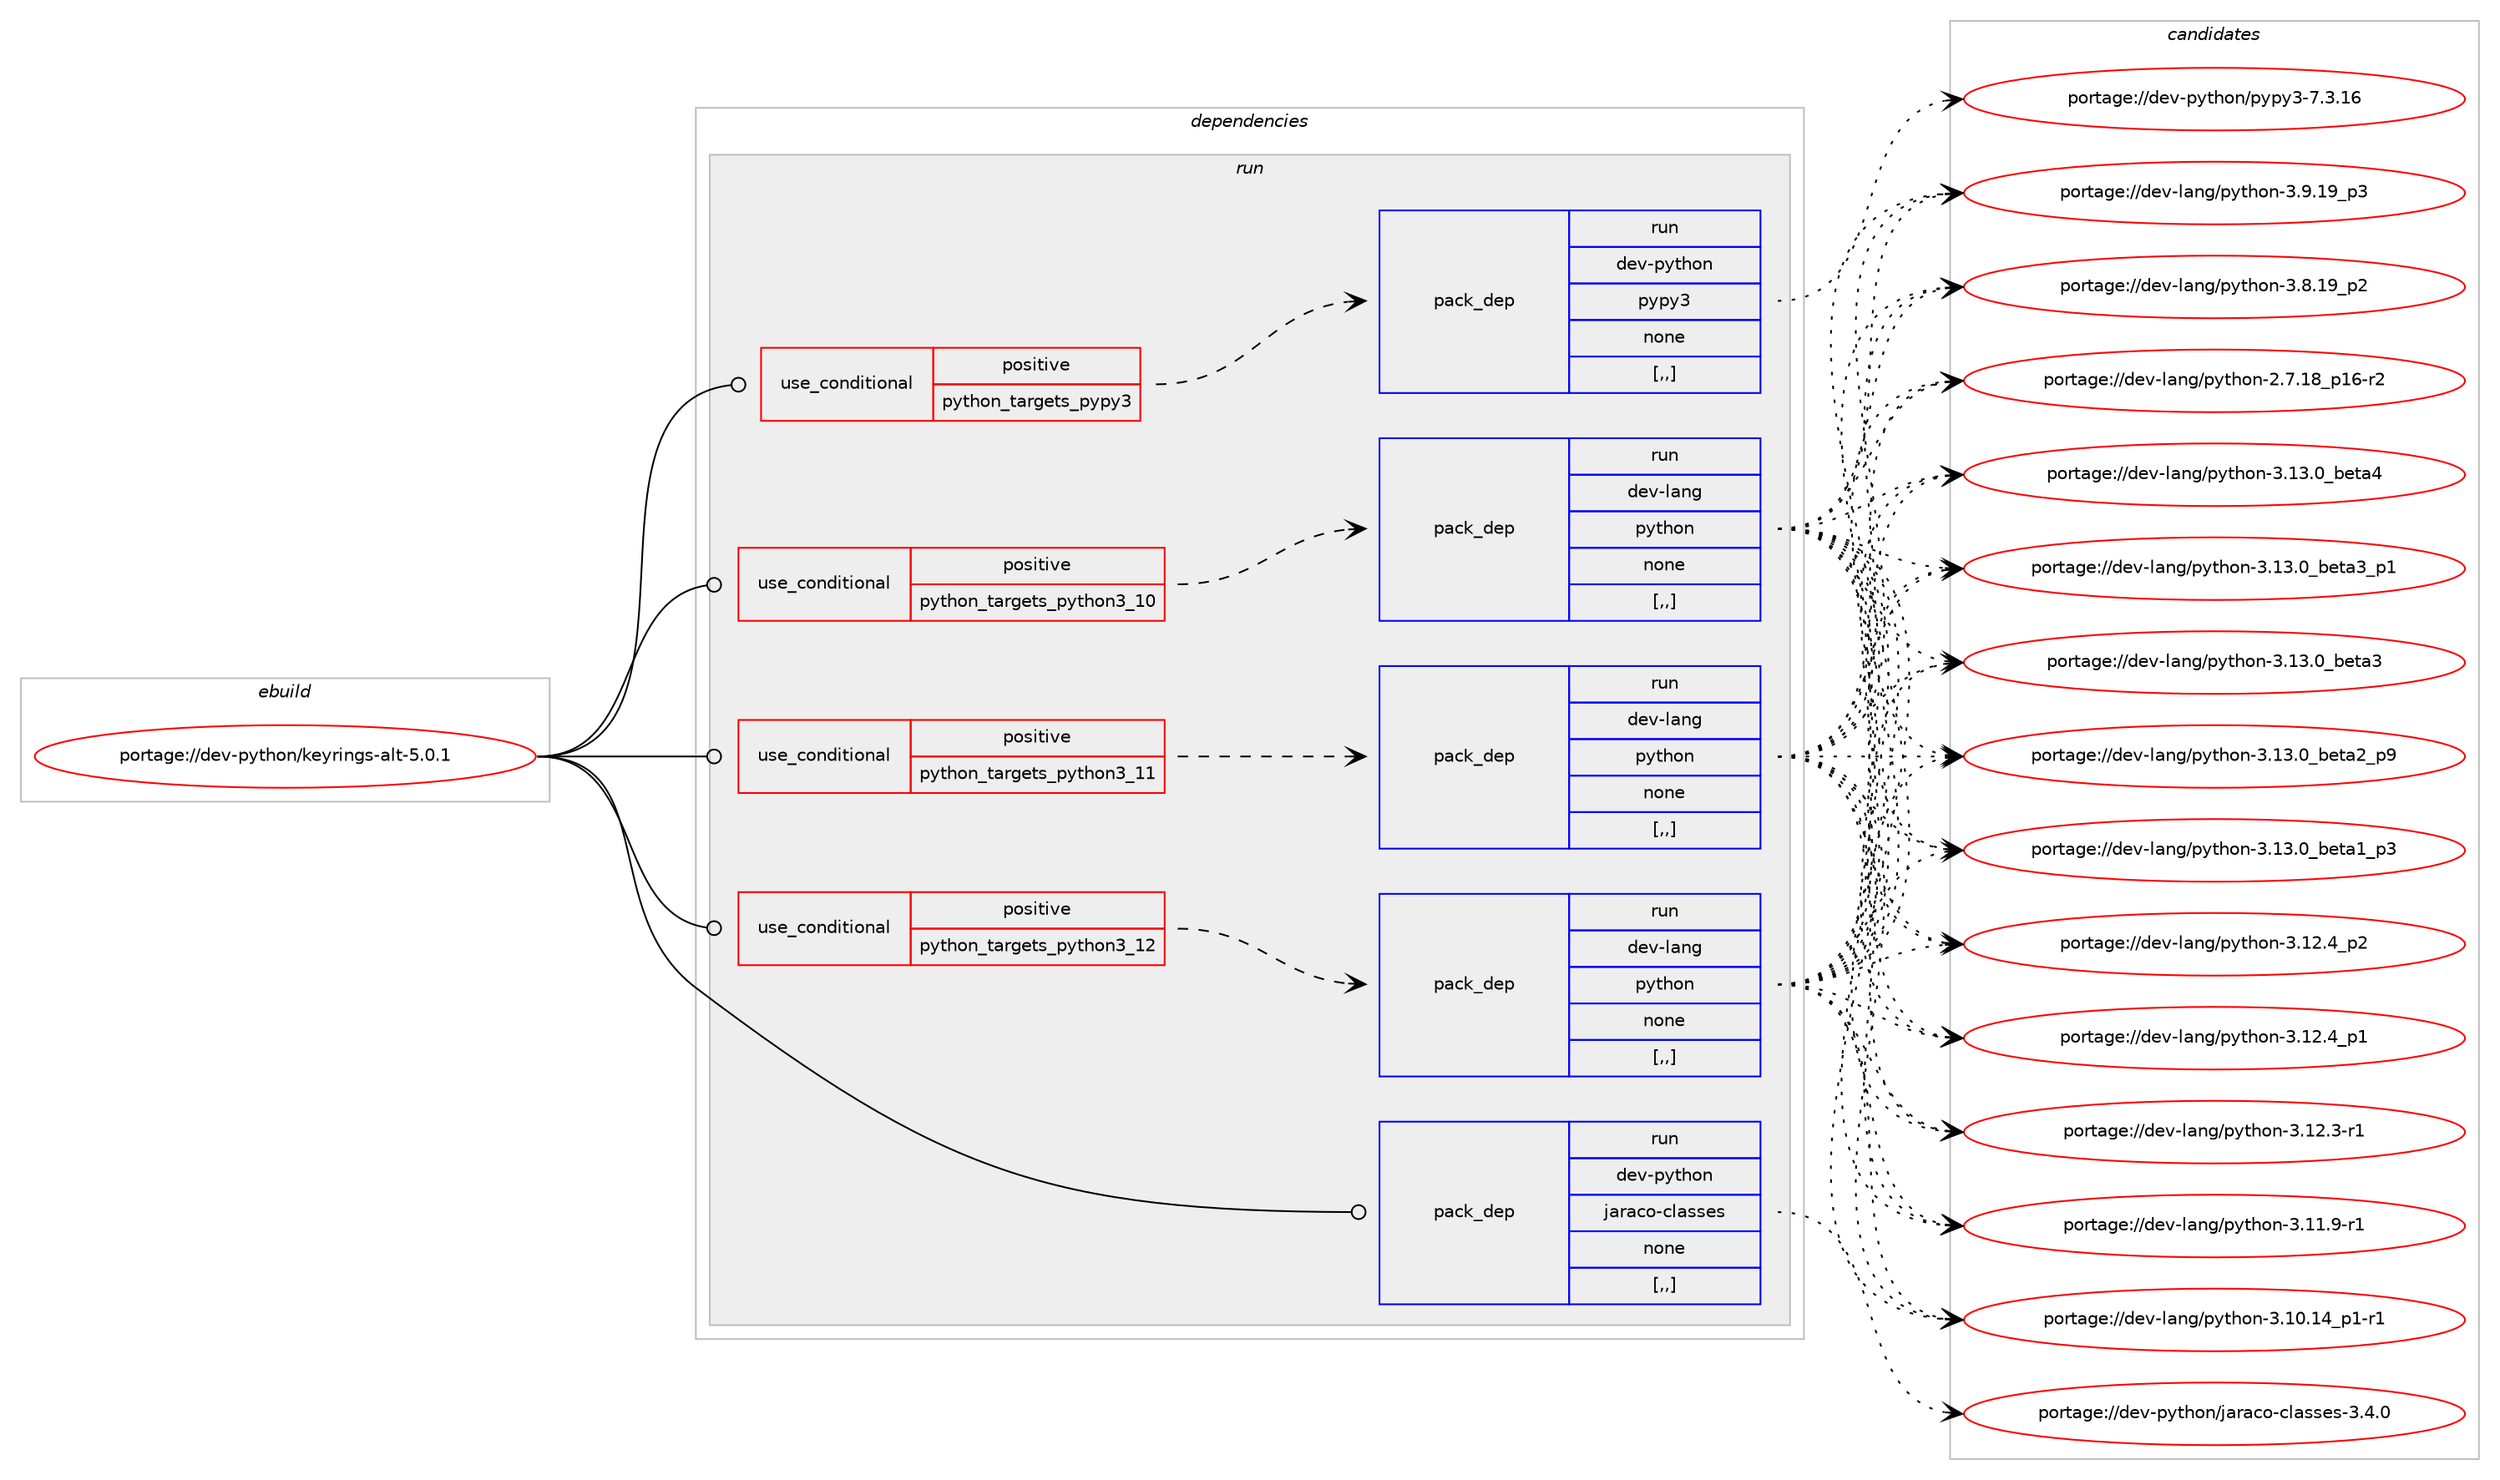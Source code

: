 digraph prolog {

# *************
# Graph options
# *************

newrank=true;
concentrate=true;
compound=true;
graph [rankdir=LR,fontname=Helvetica,fontsize=10,ranksep=1.5];#, ranksep=2.5, nodesep=0.2];
edge  [arrowhead=vee];
node  [fontname=Helvetica,fontsize=10];

# **********
# The ebuild
# **********

subgraph cluster_leftcol {
color=gray;
label=<<i>ebuild</i>>;
id [label="portage://dev-python/keyrings-alt-5.0.1", color=red, width=4, href="../dev-python/keyrings-alt-5.0.1.svg"];
}

# ****************
# The dependencies
# ****************

subgraph cluster_midcol {
color=gray;
label=<<i>dependencies</i>>;
subgraph cluster_compile {
fillcolor="#eeeeee";
style=filled;
label=<<i>compile</i>>;
}
subgraph cluster_compileandrun {
fillcolor="#eeeeee";
style=filled;
label=<<i>compile and run</i>>;
}
subgraph cluster_run {
fillcolor="#eeeeee";
style=filled;
label=<<i>run</i>>;
subgraph cond34220 {
dependency149956 [label=<<TABLE BORDER="0" CELLBORDER="1" CELLSPACING="0" CELLPADDING="4"><TR><TD ROWSPAN="3" CELLPADDING="10">use_conditional</TD></TR><TR><TD>positive</TD></TR><TR><TD>python_targets_pypy3</TD></TR></TABLE>>, shape=none, color=red];
subgraph pack114486 {
dependency149957 [label=<<TABLE BORDER="0" CELLBORDER="1" CELLSPACING="0" CELLPADDING="4" WIDTH="220"><TR><TD ROWSPAN="6" CELLPADDING="30">pack_dep</TD></TR><TR><TD WIDTH="110">run</TD></TR><TR><TD>dev-python</TD></TR><TR><TD>pypy3</TD></TR><TR><TD>none</TD></TR><TR><TD>[,,]</TD></TR></TABLE>>, shape=none, color=blue];
}
dependency149956:e -> dependency149957:w [weight=20,style="dashed",arrowhead="vee"];
}
id:e -> dependency149956:w [weight=20,style="solid",arrowhead="odot"];
subgraph cond34221 {
dependency149958 [label=<<TABLE BORDER="0" CELLBORDER="1" CELLSPACING="0" CELLPADDING="4"><TR><TD ROWSPAN="3" CELLPADDING="10">use_conditional</TD></TR><TR><TD>positive</TD></TR><TR><TD>python_targets_python3_10</TD></TR></TABLE>>, shape=none, color=red];
subgraph pack114487 {
dependency149959 [label=<<TABLE BORDER="0" CELLBORDER="1" CELLSPACING="0" CELLPADDING="4" WIDTH="220"><TR><TD ROWSPAN="6" CELLPADDING="30">pack_dep</TD></TR><TR><TD WIDTH="110">run</TD></TR><TR><TD>dev-lang</TD></TR><TR><TD>python</TD></TR><TR><TD>none</TD></TR><TR><TD>[,,]</TD></TR></TABLE>>, shape=none, color=blue];
}
dependency149958:e -> dependency149959:w [weight=20,style="dashed",arrowhead="vee"];
}
id:e -> dependency149958:w [weight=20,style="solid",arrowhead="odot"];
subgraph cond34222 {
dependency149960 [label=<<TABLE BORDER="0" CELLBORDER="1" CELLSPACING="0" CELLPADDING="4"><TR><TD ROWSPAN="3" CELLPADDING="10">use_conditional</TD></TR><TR><TD>positive</TD></TR><TR><TD>python_targets_python3_11</TD></TR></TABLE>>, shape=none, color=red];
subgraph pack114488 {
dependency149961 [label=<<TABLE BORDER="0" CELLBORDER="1" CELLSPACING="0" CELLPADDING="4" WIDTH="220"><TR><TD ROWSPAN="6" CELLPADDING="30">pack_dep</TD></TR><TR><TD WIDTH="110">run</TD></TR><TR><TD>dev-lang</TD></TR><TR><TD>python</TD></TR><TR><TD>none</TD></TR><TR><TD>[,,]</TD></TR></TABLE>>, shape=none, color=blue];
}
dependency149960:e -> dependency149961:w [weight=20,style="dashed",arrowhead="vee"];
}
id:e -> dependency149960:w [weight=20,style="solid",arrowhead="odot"];
subgraph cond34223 {
dependency149962 [label=<<TABLE BORDER="0" CELLBORDER="1" CELLSPACING="0" CELLPADDING="4"><TR><TD ROWSPAN="3" CELLPADDING="10">use_conditional</TD></TR><TR><TD>positive</TD></TR><TR><TD>python_targets_python3_12</TD></TR></TABLE>>, shape=none, color=red];
subgraph pack114489 {
dependency149963 [label=<<TABLE BORDER="0" CELLBORDER="1" CELLSPACING="0" CELLPADDING="4" WIDTH="220"><TR><TD ROWSPAN="6" CELLPADDING="30">pack_dep</TD></TR><TR><TD WIDTH="110">run</TD></TR><TR><TD>dev-lang</TD></TR><TR><TD>python</TD></TR><TR><TD>none</TD></TR><TR><TD>[,,]</TD></TR></TABLE>>, shape=none, color=blue];
}
dependency149962:e -> dependency149963:w [weight=20,style="dashed",arrowhead="vee"];
}
id:e -> dependency149962:w [weight=20,style="solid",arrowhead="odot"];
subgraph pack114490 {
dependency149964 [label=<<TABLE BORDER="0" CELLBORDER="1" CELLSPACING="0" CELLPADDING="4" WIDTH="220"><TR><TD ROWSPAN="6" CELLPADDING="30">pack_dep</TD></TR><TR><TD WIDTH="110">run</TD></TR><TR><TD>dev-python</TD></TR><TR><TD>jaraco-classes</TD></TR><TR><TD>none</TD></TR><TR><TD>[,,]</TD></TR></TABLE>>, shape=none, color=blue];
}
id:e -> dependency149964:w [weight=20,style="solid",arrowhead="odot"];
}
}

# **************
# The candidates
# **************

subgraph cluster_choices {
rank=same;
color=gray;
label=<<i>candidates</i>>;

subgraph choice114486 {
color=black;
nodesep=1;
choice10010111845112121116104111110471121211121215145554651464954 [label="portage://dev-python/pypy3-7.3.16", color=red, width=4,href="../dev-python/pypy3-7.3.16.svg"];
dependency149957:e -> choice10010111845112121116104111110471121211121215145554651464954:w [style=dotted,weight="100"];
}
subgraph choice114487 {
color=black;
nodesep=1;
choice1001011184510897110103471121211161041111104551464951464895981011169752 [label="portage://dev-lang/python-3.13.0_beta4", color=red, width=4,href="../dev-lang/python-3.13.0_beta4.svg"];
choice10010111845108971101034711212111610411111045514649514648959810111697519511249 [label="portage://dev-lang/python-3.13.0_beta3_p1", color=red, width=4,href="../dev-lang/python-3.13.0_beta3_p1.svg"];
choice1001011184510897110103471121211161041111104551464951464895981011169751 [label="portage://dev-lang/python-3.13.0_beta3", color=red, width=4,href="../dev-lang/python-3.13.0_beta3.svg"];
choice10010111845108971101034711212111610411111045514649514648959810111697509511257 [label="portage://dev-lang/python-3.13.0_beta2_p9", color=red, width=4,href="../dev-lang/python-3.13.0_beta2_p9.svg"];
choice10010111845108971101034711212111610411111045514649514648959810111697499511251 [label="portage://dev-lang/python-3.13.0_beta1_p3", color=red, width=4,href="../dev-lang/python-3.13.0_beta1_p3.svg"];
choice100101118451089711010347112121116104111110455146495046529511250 [label="portage://dev-lang/python-3.12.4_p2", color=red, width=4,href="../dev-lang/python-3.12.4_p2.svg"];
choice100101118451089711010347112121116104111110455146495046529511249 [label="portage://dev-lang/python-3.12.4_p1", color=red, width=4,href="../dev-lang/python-3.12.4_p1.svg"];
choice100101118451089711010347112121116104111110455146495046514511449 [label="portage://dev-lang/python-3.12.3-r1", color=red, width=4,href="../dev-lang/python-3.12.3-r1.svg"];
choice100101118451089711010347112121116104111110455146494946574511449 [label="portage://dev-lang/python-3.11.9-r1", color=red, width=4,href="../dev-lang/python-3.11.9-r1.svg"];
choice100101118451089711010347112121116104111110455146494846495295112494511449 [label="portage://dev-lang/python-3.10.14_p1-r1", color=red, width=4,href="../dev-lang/python-3.10.14_p1-r1.svg"];
choice100101118451089711010347112121116104111110455146574649579511251 [label="portage://dev-lang/python-3.9.19_p3", color=red, width=4,href="../dev-lang/python-3.9.19_p3.svg"];
choice100101118451089711010347112121116104111110455146564649579511250 [label="portage://dev-lang/python-3.8.19_p2", color=red, width=4,href="../dev-lang/python-3.8.19_p2.svg"];
choice100101118451089711010347112121116104111110455046554649569511249544511450 [label="portage://dev-lang/python-2.7.18_p16-r2", color=red, width=4,href="../dev-lang/python-2.7.18_p16-r2.svg"];
dependency149959:e -> choice1001011184510897110103471121211161041111104551464951464895981011169752:w [style=dotted,weight="100"];
dependency149959:e -> choice10010111845108971101034711212111610411111045514649514648959810111697519511249:w [style=dotted,weight="100"];
dependency149959:e -> choice1001011184510897110103471121211161041111104551464951464895981011169751:w [style=dotted,weight="100"];
dependency149959:e -> choice10010111845108971101034711212111610411111045514649514648959810111697509511257:w [style=dotted,weight="100"];
dependency149959:e -> choice10010111845108971101034711212111610411111045514649514648959810111697499511251:w [style=dotted,weight="100"];
dependency149959:e -> choice100101118451089711010347112121116104111110455146495046529511250:w [style=dotted,weight="100"];
dependency149959:e -> choice100101118451089711010347112121116104111110455146495046529511249:w [style=dotted,weight="100"];
dependency149959:e -> choice100101118451089711010347112121116104111110455146495046514511449:w [style=dotted,weight="100"];
dependency149959:e -> choice100101118451089711010347112121116104111110455146494946574511449:w [style=dotted,weight="100"];
dependency149959:e -> choice100101118451089711010347112121116104111110455146494846495295112494511449:w [style=dotted,weight="100"];
dependency149959:e -> choice100101118451089711010347112121116104111110455146574649579511251:w [style=dotted,weight="100"];
dependency149959:e -> choice100101118451089711010347112121116104111110455146564649579511250:w [style=dotted,weight="100"];
dependency149959:e -> choice100101118451089711010347112121116104111110455046554649569511249544511450:w [style=dotted,weight="100"];
}
subgraph choice114488 {
color=black;
nodesep=1;
choice1001011184510897110103471121211161041111104551464951464895981011169752 [label="portage://dev-lang/python-3.13.0_beta4", color=red, width=4,href="../dev-lang/python-3.13.0_beta4.svg"];
choice10010111845108971101034711212111610411111045514649514648959810111697519511249 [label="portage://dev-lang/python-3.13.0_beta3_p1", color=red, width=4,href="../dev-lang/python-3.13.0_beta3_p1.svg"];
choice1001011184510897110103471121211161041111104551464951464895981011169751 [label="portage://dev-lang/python-3.13.0_beta3", color=red, width=4,href="../dev-lang/python-3.13.0_beta3.svg"];
choice10010111845108971101034711212111610411111045514649514648959810111697509511257 [label="portage://dev-lang/python-3.13.0_beta2_p9", color=red, width=4,href="../dev-lang/python-3.13.0_beta2_p9.svg"];
choice10010111845108971101034711212111610411111045514649514648959810111697499511251 [label="portage://dev-lang/python-3.13.0_beta1_p3", color=red, width=4,href="../dev-lang/python-3.13.0_beta1_p3.svg"];
choice100101118451089711010347112121116104111110455146495046529511250 [label="portage://dev-lang/python-3.12.4_p2", color=red, width=4,href="../dev-lang/python-3.12.4_p2.svg"];
choice100101118451089711010347112121116104111110455146495046529511249 [label="portage://dev-lang/python-3.12.4_p1", color=red, width=4,href="../dev-lang/python-3.12.4_p1.svg"];
choice100101118451089711010347112121116104111110455146495046514511449 [label="portage://dev-lang/python-3.12.3-r1", color=red, width=4,href="../dev-lang/python-3.12.3-r1.svg"];
choice100101118451089711010347112121116104111110455146494946574511449 [label="portage://dev-lang/python-3.11.9-r1", color=red, width=4,href="../dev-lang/python-3.11.9-r1.svg"];
choice100101118451089711010347112121116104111110455146494846495295112494511449 [label="portage://dev-lang/python-3.10.14_p1-r1", color=red, width=4,href="../dev-lang/python-3.10.14_p1-r1.svg"];
choice100101118451089711010347112121116104111110455146574649579511251 [label="portage://dev-lang/python-3.9.19_p3", color=red, width=4,href="../dev-lang/python-3.9.19_p3.svg"];
choice100101118451089711010347112121116104111110455146564649579511250 [label="portage://dev-lang/python-3.8.19_p2", color=red, width=4,href="../dev-lang/python-3.8.19_p2.svg"];
choice100101118451089711010347112121116104111110455046554649569511249544511450 [label="portage://dev-lang/python-2.7.18_p16-r2", color=red, width=4,href="../dev-lang/python-2.7.18_p16-r2.svg"];
dependency149961:e -> choice1001011184510897110103471121211161041111104551464951464895981011169752:w [style=dotted,weight="100"];
dependency149961:e -> choice10010111845108971101034711212111610411111045514649514648959810111697519511249:w [style=dotted,weight="100"];
dependency149961:e -> choice1001011184510897110103471121211161041111104551464951464895981011169751:w [style=dotted,weight="100"];
dependency149961:e -> choice10010111845108971101034711212111610411111045514649514648959810111697509511257:w [style=dotted,weight="100"];
dependency149961:e -> choice10010111845108971101034711212111610411111045514649514648959810111697499511251:w [style=dotted,weight="100"];
dependency149961:e -> choice100101118451089711010347112121116104111110455146495046529511250:w [style=dotted,weight="100"];
dependency149961:e -> choice100101118451089711010347112121116104111110455146495046529511249:w [style=dotted,weight="100"];
dependency149961:e -> choice100101118451089711010347112121116104111110455146495046514511449:w [style=dotted,weight="100"];
dependency149961:e -> choice100101118451089711010347112121116104111110455146494946574511449:w [style=dotted,weight="100"];
dependency149961:e -> choice100101118451089711010347112121116104111110455146494846495295112494511449:w [style=dotted,weight="100"];
dependency149961:e -> choice100101118451089711010347112121116104111110455146574649579511251:w [style=dotted,weight="100"];
dependency149961:e -> choice100101118451089711010347112121116104111110455146564649579511250:w [style=dotted,weight="100"];
dependency149961:e -> choice100101118451089711010347112121116104111110455046554649569511249544511450:w [style=dotted,weight="100"];
}
subgraph choice114489 {
color=black;
nodesep=1;
choice1001011184510897110103471121211161041111104551464951464895981011169752 [label="portage://dev-lang/python-3.13.0_beta4", color=red, width=4,href="../dev-lang/python-3.13.0_beta4.svg"];
choice10010111845108971101034711212111610411111045514649514648959810111697519511249 [label="portage://dev-lang/python-3.13.0_beta3_p1", color=red, width=4,href="../dev-lang/python-3.13.0_beta3_p1.svg"];
choice1001011184510897110103471121211161041111104551464951464895981011169751 [label="portage://dev-lang/python-3.13.0_beta3", color=red, width=4,href="../dev-lang/python-3.13.0_beta3.svg"];
choice10010111845108971101034711212111610411111045514649514648959810111697509511257 [label="portage://dev-lang/python-3.13.0_beta2_p9", color=red, width=4,href="../dev-lang/python-3.13.0_beta2_p9.svg"];
choice10010111845108971101034711212111610411111045514649514648959810111697499511251 [label="portage://dev-lang/python-3.13.0_beta1_p3", color=red, width=4,href="../dev-lang/python-3.13.0_beta1_p3.svg"];
choice100101118451089711010347112121116104111110455146495046529511250 [label="portage://dev-lang/python-3.12.4_p2", color=red, width=4,href="../dev-lang/python-3.12.4_p2.svg"];
choice100101118451089711010347112121116104111110455146495046529511249 [label="portage://dev-lang/python-3.12.4_p1", color=red, width=4,href="../dev-lang/python-3.12.4_p1.svg"];
choice100101118451089711010347112121116104111110455146495046514511449 [label="portage://dev-lang/python-3.12.3-r1", color=red, width=4,href="../dev-lang/python-3.12.3-r1.svg"];
choice100101118451089711010347112121116104111110455146494946574511449 [label="portage://dev-lang/python-3.11.9-r1", color=red, width=4,href="../dev-lang/python-3.11.9-r1.svg"];
choice100101118451089711010347112121116104111110455146494846495295112494511449 [label="portage://dev-lang/python-3.10.14_p1-r1", color=red, width=4,href="../dev-lang/python-3.10.14_p1-r1.svg"];
choice100101118451089711010347112121116104111110455146574649579511251 [label="portage://dev-lang/python-3.9.19_p3", color=red, width=4,href="../dev-lang/python-3.9.19_p3.svg"];
choice100101118451089711010347112121116104111110455146564649579511250 [label="portage://dev-lang/python-3.8.19_p2", color=red, width=4,href="../dev-lang/python-3.8.19_p2.svg"];
choice100101118451089711010347112121116104111110455046554649569511249544511450 [label="portage://dev-lang/python-2.7.18_p16-r2", color=red, width=4,href="../dev-lang/python-2.7.18_p16-r2.svg"];
dependency149963:e -> choice1001011184510897110103471121211161041111104551464951464895981011169752:w [style=dotted,weight="100"];
dependency149963:e -> choice10010111845108971101034711212111610411111045514649514648959810111697519511249:w [style=dotted,weight="100"];
dependency149963:e -> choice1001011184510897110103471121211161041111104551464951464895981011169751:w [style=dotted,weight="100"];
dependency149963:e -> choice10010111845108971101034711212111610411111045514649514648959810111697509511257:w [style=dotted,weight="100"];
dependency149963:e -> choice10010111845108971101034711212111610411111045514649514648959810111697499511251:w [style=dotted,weight="100"];
dependency149963:e -> choice100101118451089711010347112121116104111110455146495046529511250:w [style=dotted,weight="100"];
dependency149963:e -> choice100101118451089711010347112121116104111110455146495046529511249:w [style=dotted,weight="100"];
dependency149963:e -> choice100101118451089711010347112121116104111110455146495046514511449:w [style=dotted,weight="100"];
dependency149963:e -> choice100101118451089711010347112121116104111110455146494946574511449:w [style=dotted,weight="100"];
dependency149963:e -> choice100101118451089711010347112121116104111110455146494846495295112494511449:w [style=dotted,weight="100"];
dependency149963:e -> choice100101118451089711010347112121116104111110455146574649579511251:w [style=dotted,weight="100"];
dependency149963:e -> choice100101118451089711010347112121116104111110455146564649579511250:w [style=dotted,weight="100"];
dependency149963:e -> choice100101118451089711010347112121116104111110455046554649569511249544511450:w [style=dotted,weight="100"];
}
subgraph choice114490 {
color=black;
nodesep=1;
choice1001011184511212111610411111047106971149799111459910897115115101115455146524648 [label="portage://dev-python/jaraco-classes-3.4.0", color=red, width=4,href="../dev-python/jaraco-classes-3.4.0.svg"];
dependency149964:e -> choice1001011184511212111610411111047106971149799111459910897115115101115455146524648:w [style=dotted,weight="100"];
}
}

}
